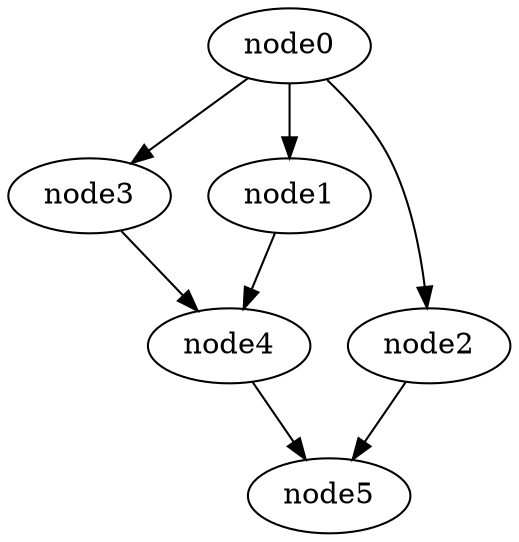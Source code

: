 digraph g{
	node5
	node4 -> node5
	node3 -> node4
	node2 -> node5
	node1 -> node4
	node0 -> node3
	node0 -> node2
	node0 -> node1
}
